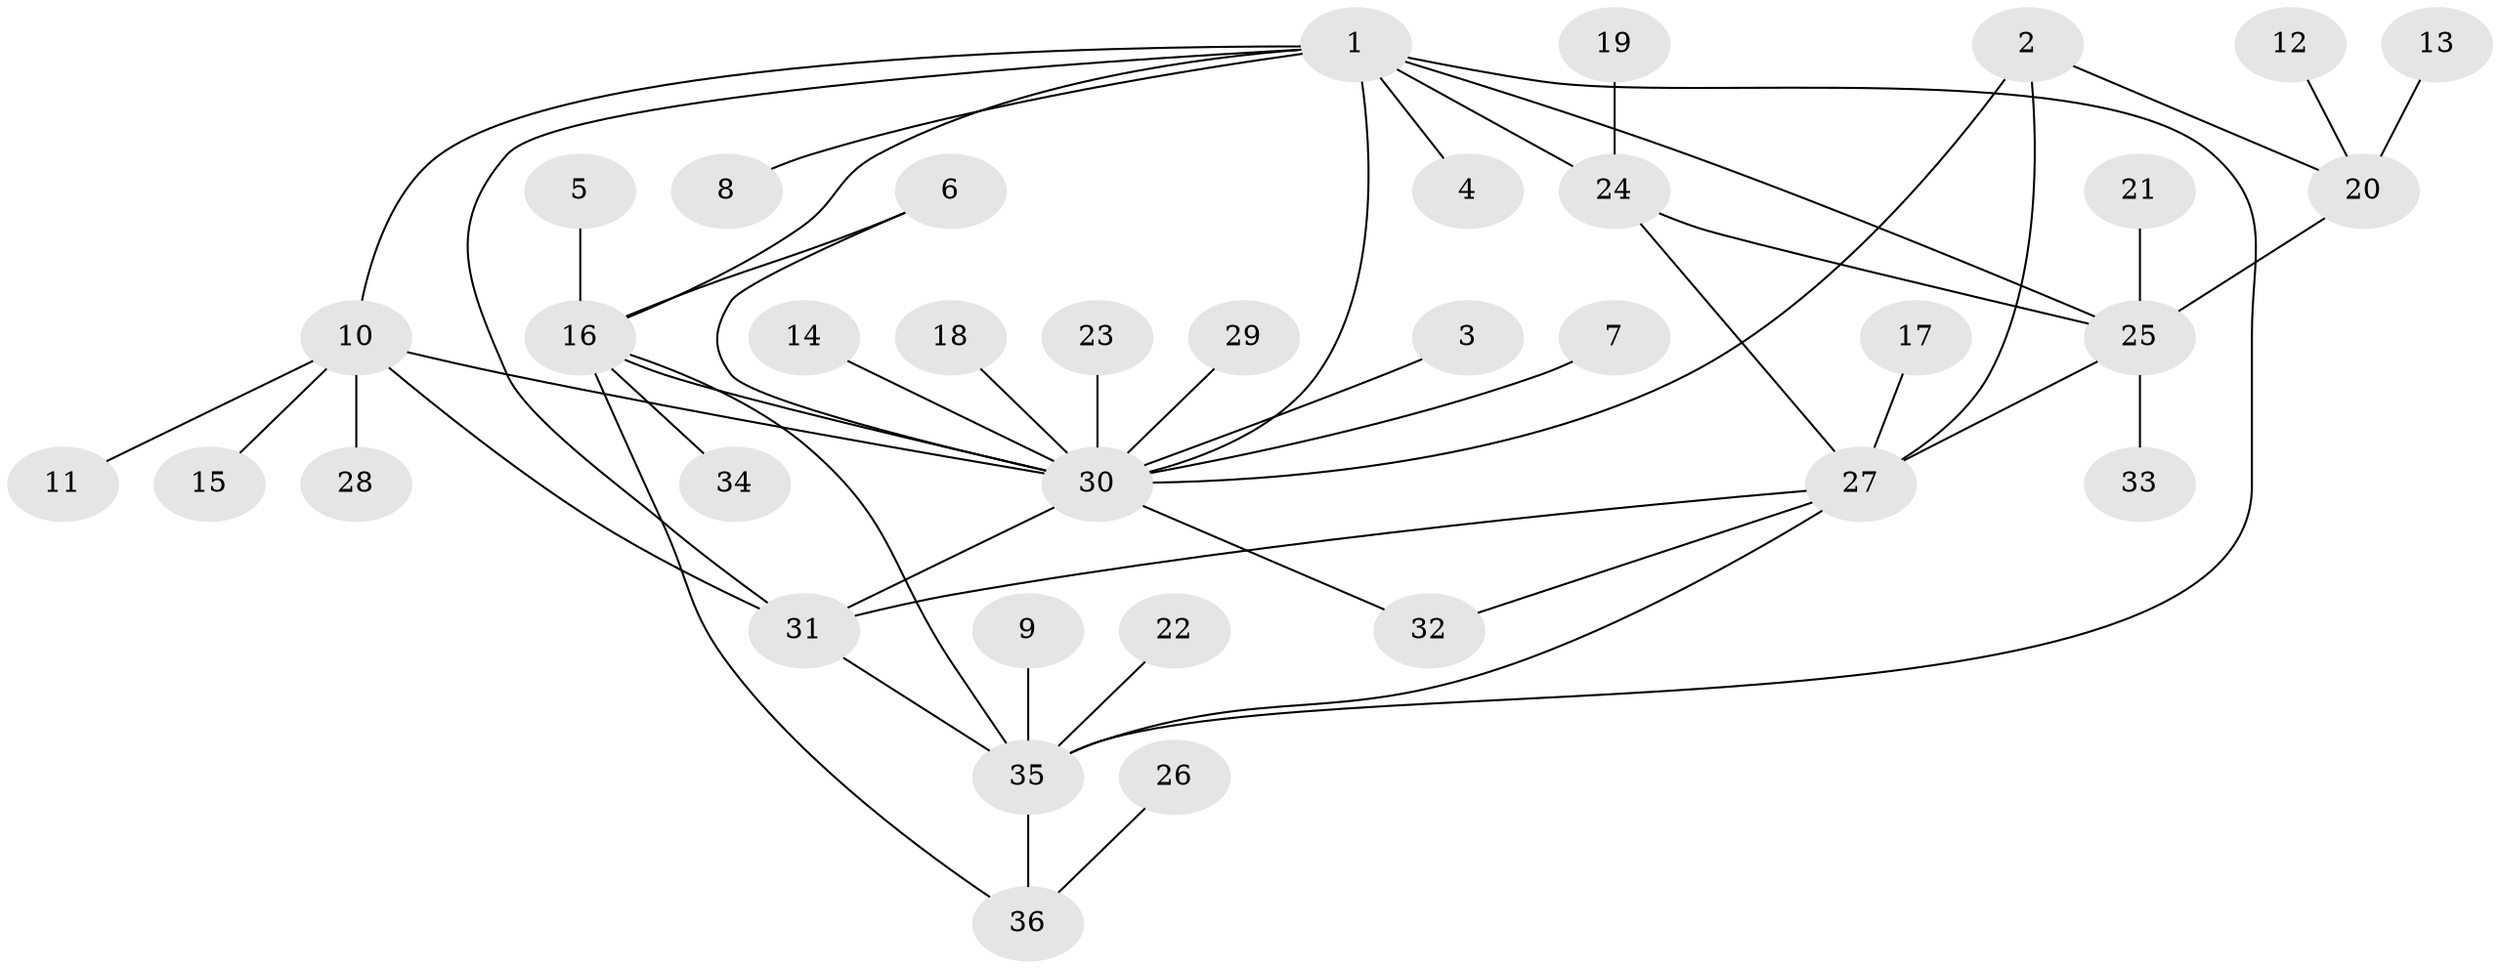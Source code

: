 // original degree distribution, {3: 0.056338028169014086, 13: 0.014084507042253521, 4: 0.07042253521126761, 7: 0.028169014084507043, 6: 0.028169014084507043, 8: 0.04225352112676056, 9: 0.014084507042253521, 2: 0.18309859154929578, 5: 0.014084507042253521, 1: 0.5492957746478874}
// Generated by graph-tools (version 1.1) at 2025/50/03/09/25 03:50:38]
// undirected, 36 vertices, 50 edges
graph export_dot {
graph [start="1"]
  node [color=gray90,style=filled];
  1;
  2;
  3;
  4;
  5;
  6;
  7;
  8;
  9;
  10;
  11;
  12;
  13;
  14;
  15;
  16;
  17;
  18;
  19;
  20;
  21;
  22;
  23;
  24;
  25;
  26;
  27;
  28;
  29;
  30;
  31;
  32;
  33;
  34;
  35;
  36;
  1 -- 4 [weight=1.0];
  1 -- 8 [weight=1.0];
  1 -- 10 [weight=1.0];
  1 -- 16 [weight=1.0];
  1 -- 24 [weight=1.0];
  1 -- 25 [weight=1.0];
  1 -- 30 [weight=1.0];
  1 -- 31 [weight=1.0];
  1 -- 35 [weight=1.0];
  2 -- 20 [weight=1.0];
  2 -- 27 [weight=2.0];
  2 -- 30 [weight=1.0];
  3 -- 30 [weight=1.0];
  5 -- 16 [weight=1.0];
  6 -- 16 [weight=1.0];
  6 -- 30 [weight=1.0];
  7 -- 30 [weight=1.0];
  9 -- 35 [weight=1.0];
  10 -- 11 [weight=1.0];
  10 -- 15 [weight=1.0];
  10 -- 28 [weight=1.0];
  10 -- 30 [weight=1.0];
  10 -- 31 [weight=1.0];
  12 -- 20 [weight=1.0];
  13 -- 20 [weight=1.0];
  14 -- 30 [weight=1.0];
  16 -- 30 [weight=1.0];
  16 -- 34 [weight=1.0];
  16 -- 35 [weight=1.0];
  16 -- 36 [weight=1.0];
  17 -- 27 [weight=1.0];
  18 -- 30 [weight=1.0];
  19 -- 24 [weight=1.0];
  20 -- 25 [weight=1.0];
  21 -- 25 [weight=1.0];
  22 -- 35 [weight=1.0];
  23 -- 30 [weight=1.0];
  24 -- 25 [weight=1.0];
  24 -- 27 [weight=1.0];
  25 -- 27 [weight=1.0];
  25 -- 33 [weight=1.0];
  26 -- 36 [weight=1.0];
  27 -- 31 [weight=1.0];
  27 -- 32 [weight=1.0];
  27 -- 35 [weight=1.0];
  29 -- 30 [weight=1.0];
  30 -- 31 [weight=1.0];
  30 -- 32 [weight=1.0];
  31 -- 35 [weight=1.0];
  35 -- 36 [weight=1.0];
}
